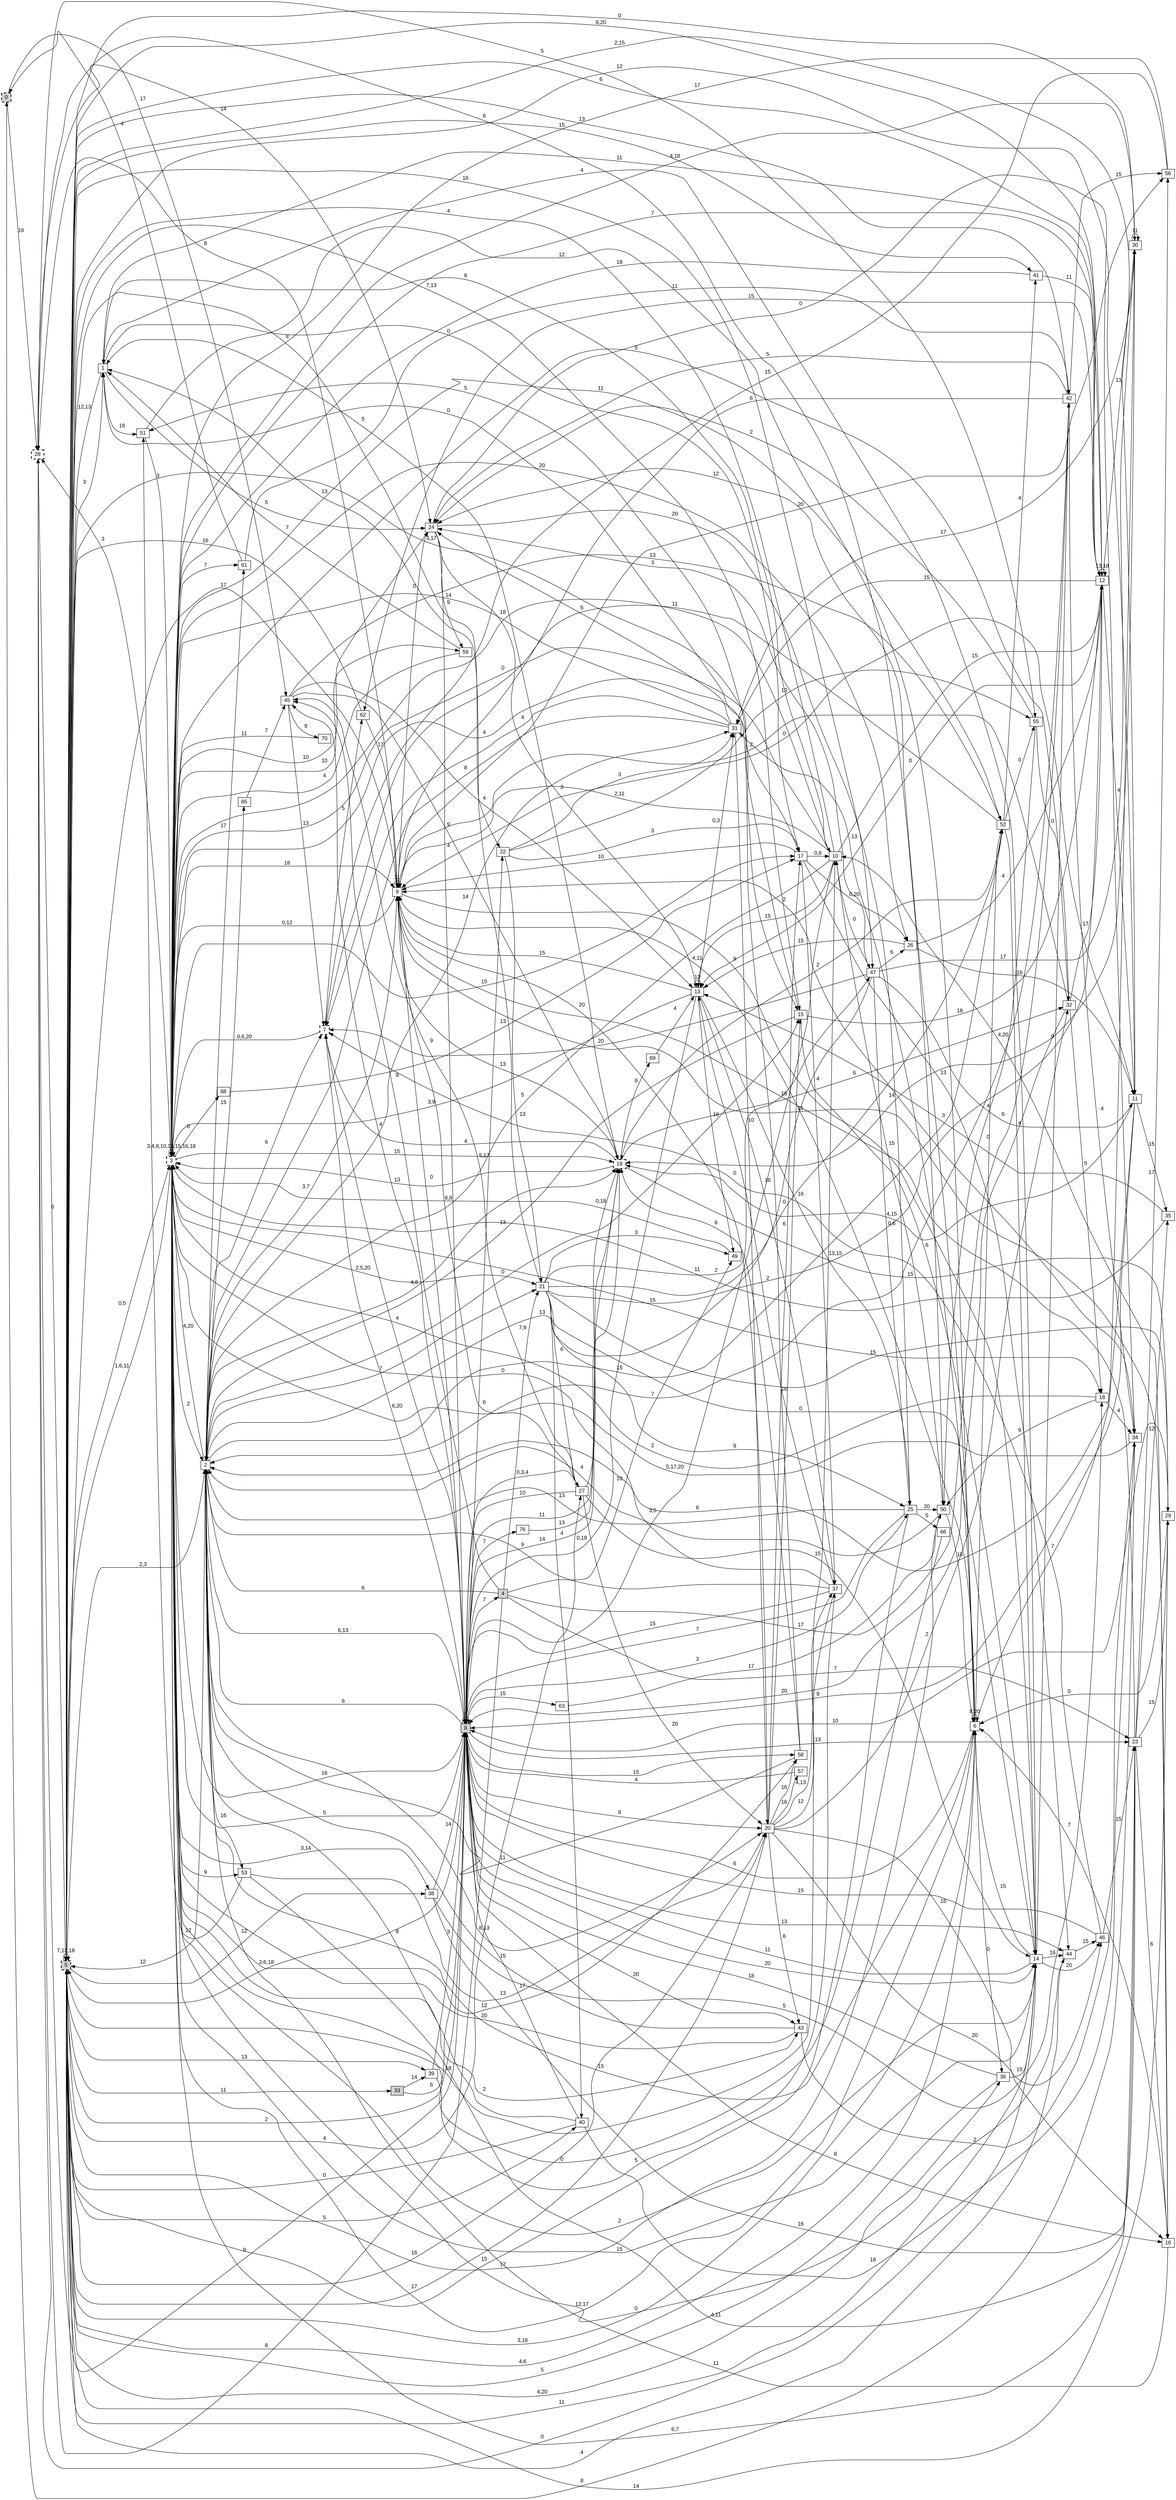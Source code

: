 digraph "NDFA" {
  rankdir=LR
  node [shape=box width=0.1 height=0.1 fontname=Arial]
  edge [fontname=Arial]
/* Estados */
 s0 [label="0" style="filled,bold,dashed"] /* I:1 F:1 D:0 */
 s1 [label="1" ] /* I:0 F:0 D:0 */
 s2 [label="2" ] /* I:0 F:0 D:0 */
 s3 [label="3" style="bold,dashed"] /* I:0 F:1 D:0 */
 s4 [label="4" style="filled"] /* I:1 F:0 D:0 */
 s5 [label="5" style="filled,bold,dashed"] /* I:1 F:1 D:0 */
 s6 [label="6" ] /* I:0 F:0 D:0 */
 s7 [label="7" style="bold,dashed"] /* I:0 F:1 D:0 */
 s8 [label="8" style="filled"] /* I:1 F:0 D:0 */
 s9 [label="9" ] /* I:0 F:0 D:0 */
 s10 [label="10" ] /* I:0 F:0 D:0 */
 s11 [label="11" ] /* I:0 F:0 D:0 */
 s12 [label="12" ] /* I:0 F:0 D:0 */
 s13 [label="13" ] /* I:0 F:0 D:0 */
 s14 [label="14" ] /* I:0 F:0 D:0 */
 s15 [label="15" ] /* I:0 F:0 D:0 */
 s16 [label="16" ] /* I:0 F:0 D:0 */
 s17 [label="17" ] /* I:0 F:0 D:0 */
 s18 [label="18" ] /* I:0 F:0 D:0 */
 s19 [label="19" style="bold,dashed"] /* I:0 F:1 D:0 */
 s20 [label="20" ] /* I:0 F:0 D:0 */
 s21 [label="21" ] /* I:0 F:0 D:0 */
 s22 [label="22" ] /* I:0 F:0 D:0 */
 s23 [label="23" ] /* I:0 F:0 D:0 */
 s24 [label="24" ] /* I:0 F:0 D:0 */
 s25 [label="25" ] /* I:0 F:0 D:0 */
 s26 [label="26" ] /* I:0 F:0 D:0 */
 s27 [label="27" ] /* I:0 F:0 D:0 */
 s28 [label="28" style="bold,dashed"] /* I:0 F:1 D:0 */
 s29 [label="29" ] /* I:0 F:0 D:0 */
 s30 [label="30" ] /* I:0 F:0 D:0 */
 s31 [label="31" ] /* I:0 F:0 D:0 */
 s32 [label="32" ] /* I:0 F:0 D:0 */
 s33 [label="33" style="filled"] /* I:1 F:0 D:0 */
 s34 [label="34" ] /* I:0 F:0 D:0 */
 s35 [label="35" ] /* I:0 F:0 D:0 */
 s36 [label="36" ] /* I:0 F:0 D:0 */
 s37 [label="37" ] /* I:0 F:0 D:0 */
 s38 [label="38" ] /* I:0 F:0 D:0 */
 s39 [label="39" ] /* I:0 F:0 D:0 */
 s40 [label="40" ] /* I:0 F:0 D:0 */
 s41 [label="41" ] /* I:0 F:0 D:0 */
 s42 [label="42" ] /* I:0 F:0 D:0 */
 s43 [label="43" ] /* I:0 F:0 D:0 */
 s44 [label="44" ] /* I:0 F:0 D:0 */
 s45 [label="45" ] /* I:0 F:0 D:0 */
 s46 [label="46" ] /* I:0 F:0 D:0 */
 s47 [label="47" ] /* I:0 F:0 D:0 */
 s49 [label="49" ] /* I:0 F:0 D:0 */
 s50 [label="50" ] /* I:0 F:0 D:0 */
 s51 [label="51" ] /* I:0 F:0 D:0 */
 s52 [label="52" ] /* I:0 F:0 D:0 */
 s53 [label="53" ] /* I:0 F:0 D:0 */
 s55 [label="55" ] /* I:0 F:0 D:0 */
 s56 [label="56" ] /* I:0 F:0 D:0 */
 s57 [label="57" ] /* I:0 F:0 D:0 */
 s58 [label="58" ] /* I:0 F:0 D:0 */
 s59 [label="59" ] /* I:0 F:0 D:0 */
 s61 [label="61" ] /* I:0 F:0 D:0 */
 s62 [label="62" ] /* I:0 F:0 D:0 */
 s63 [label="63" ] /* I:0 F:0 D:0 */
 s65 [label="65" ] /* I:0 F:0 D:0 */
 s66 [label="66" ] /* I:0 F:0 D:0 */
 s68 [label="68" ] /* I:0 F:0 D:0 */
 s69 [label="69" ] /* I:0 F:0 D:0 */
 s70 [label="70" ] /* I:0 F:0 D:0 */
 s76 [label="76" ] /* I:0 F:0 D:0 */
/* Transiciones */
  s0 -> s28 [label="16"]
  s0 -> s45 [label="17"]
  s1 -> s5 [label="12,13"]
  s1 -> s14 [label="4"]
  s1 -> s17 [label="0"]
  s1 -> s24 [label="5"]
  s1 -> s51 [label="16"]
  s2 -> s3 [label="4,20"]
  s2 -> s5 [label="12"]
  s2 -> s7 [label="6"]
  s2 -> s8 [label="6,13"]
  s2 -> s9 [label="3,7"]
  s2 -> s15 [label="0"]
  s2 -> s19 [label="4,6"]
  s2 -> s20 [label="8,13"]
  s2 -> s21 [label="7"]
  s2 -> s31 [label="14"]
  s2 -> s52 [label="15"]
  s2 -> s53 [label="16"]
  s2 -> s61 [label="17"]
  s2 -> s65 [label="15"]
  s3 -> s2 [label="2"]
  s3 -> s3 [label="3,4,8,10,13,15,16,18"]
  s3 -> s5 [label="1,6,11"]
  s3 -> s6 [label="12,17"]
  s3 -> s8 [label="16"]
  s3 -> s9 [label="18"]
  s3 -> s10 [label="0"]
  s3 -> s12 [label="7"]
  s3 -> s14 [label="2"]
  s3 -> s15 [label="4"]
  s3 -> s17 [label="15"]
  s3 -> s18 [label="15"]
  s3 -> s19 [label="15"]
  s3 -> s21 [label="2,5,20"]
  s3 -> s24 [label="10"]
  s3 -> s26 [label="20"]
  s3 -> s28 [label="3"]
  s3 -> s32 [label="5"]
  s3 -> s38 [label="3,14"]
  s3 -> s43 [label="2"]
  s3 -> s44 [label="0"]
  s3 -> s52 [label="11"]
  s3 -> s53 [label="9"]
  s3 -> s58 [label="12"]
  s3 -> s59 [label="10"]
  s3 -> s61 [label="7"]
  s3 -> s68 [label="0"]
  s4 -> s2 [label="6"]
  s4 -> s21 [label="7,9"]
  s4 -> s23 [label="7"]
  s4 -> s28 [label="8"]
  s4 -> s42 [label="17"]
  s4 -> s45 [label="9"]
  s4 -> s49 [label="10"]
  s5 -> s1 [label="3"]
  s5 -> s2 [label="2,3"]
  s5 -> s3 [label="0,5"]
  s5 -> s5 [label="7,13,18"]
  s5 -> s6 [label="4,6"]
  s5 -> s8 [label="2"]
  s5 -> s11 [label="2,15"]
  s5 -> s12 [label="6"]
  s5 -> s15 [label="7,13"]
  s5 -> s17 [label="3,17"]
  s5 -> s20 [label="17"]
  s5 -> s22 [label="8"]
  s5 -> s27 [label="4"]
  s5 -> s30 [label="0"]
  s5 -> s33 [label="11"]
  s5 -> s36 [label="4,20"]
  s5 -> s38 [label="12"]
  s5 -> s39 [label="13"]
  s5 -> s40 [label="5"]
  s5 -> s41 [label="15"]
  s5 -> s42 [label="13"]
  s5 -> s47 [label="16"]
  s6 -> s2 [label="15"]
  s6 -> s5 [label="3,18"]
  s6 -> s6 [label="8,20"]
  s6 -> s8 [label="6"]
  s6 -> s9 [label="4,11"]
  s6 -> s24 [label="12"]
  s6 -> s30 [label="7"]
  s6 -> s31 [label="13"]
  s6 -> s36 [label="0"]
  s6 -> s52 [label="0"]
  s7 -> s3 [label="0,6,20"]
  s7 -> s8 [label="4"]
  s7 -> s62 [label="5"]
  s8 -> s2 [label="6"]
  s8 -> s3 [label="5"]
  s8 -> s4 [label="7"]
  s8 -> s5 [label="2,6,18"]
  s8 -> s7 [label="6,20"]
  s8 -> s8 [label="6"]
  s8 -> s14 [label="20"]
  s8 -> s16 [label="8"]
  s8 -> s19 [label="14"]
  s8 -> s20 [label="8"]
  s8 -> s22 [label="5,17"]
  s8 -> s23 [label="13"]
  s8 -> s25 [label="3"]
  s8 -> s27 [label="0,3,4"]
  s8 -> s28 [label="9"]
  s8 -> s43 [label="20"]
  s8 -> s44 [label="13"]
  s8 -> s45 [label="4"]
  s8 -> s58 [label="15"]
  s8 -> s63 [label="15"]
  s8 -> s76 [label="7"]
  s9 -> s3 [label="0,12"]
  s9 -> s5 [label="17"]
  s9 -> s8 [label="0"]
  s9 -> s9 [label="11"]
  s9 -> s14 [label="9"]
  s9 -> s16 [label="11"]
  s9 -> s19 [label="13"]
  s9 -> s20 [label="20"]
  s9 -> s24 [label="0"]
  s9 -> s28 [label="8"]
  s9 -> s56 [label="20"]
  s10 -> s1 [label="8"]
  s10 -> s2 [label="5"]
  s10 -> s3 [label="18"]
  s10 -> s5 [label="4"]
  s10 -> s8 [label="3,5"]
  s10 -> s9 [label="2,11"]
  s10 -> s12 [label="15"]
  s10 -> s13 [label="15"]
  s10 -> s47 [label="0"]
  s11 -> s2 [label="6"]
  s11 -> s5 [label="12"]
  s11 -> s8 [label="9"]
  s11 -> s9 [label="0"]
  s11 -> s19 [label="4,15"]
  s11 -> s35 [label="15"]
  s12 -> s1 [label="11"]
  s12 -> s5 [label="8,20"]
  s12 -> s11 [label="4"]
  s12 -> s12 [label="13,18"]
  s12 -> s13 [label="0"]
  s12 -> s30 [label="13"]
  s12 -> s31 [label="15"]
  s12 -> s62 [label="15"]
  s13 -> s3 [label="3,9"]
  s13 -> s8 [label="0,18"]
  s13 -> s9 [label="15"]
  s13 -> s13 [label="13"]
  s13 -> s25 [label="16"]
  s13 -> s31 [label="0,3"]
  s13 -> s37 [label="16"]
  s13 -> s49 [label="18"]
  s14 -> s3 [label="15"]
  s14 -> s5 [label="11"]
  s14 -> s6 [label="15"]
  s14 -> s8 [label="11"]
  s14 -> s28 [label="0"]
  s14 -> s42 [label="0"]
  s14 -> s44 [label="16"]
  s14 -> s46 [label="20"]
  s15 -> s2 [label="13"]
  s15 -> s12 [label="18"]
  s15 -> s14 [label="6"]
  s15 -> s51 [label="5"]
  s16 -> s2 [label="11"]
  s16 -> s6 [label="7"]
  s16 -> s10 [label="4,20"]
  s17 -> s9 [label="10"]
  s17 -> s10 [label="0,6"]
  s17 -> s26 [label="0,20"]
  s17 -> s37 [label="4"]
  s17 -> s44 [label="13"]
  s18 -> s3 [label="2"]
  s18 -> s34 [label="4"]
  s18 -> s50 [label="9"]
  s19 -> s1 [label="5"]
  s19 -> s3 [label="13"]
  s19 -> s7 [label="4"]
  s19 -> s8 [label="11"]
  s19 -> s29 [label="15"]
  s19 -> s32 [label="6"]
  s19 -> s69 [label="8"]
  s20 -> s5 [label="16"]
  s20 -> s10 [label="4,13"]
  s20 -> s15 [label="16"]
  s20 -> s16 [label="20"]
  s20 -> s17 [label="6"]
  s20 -> s32 [label="2"]
  s20 -> s37 [label="12"]
  s20 -> s43 [label="6"]
  s20 -> s46 [label="15"]
  s20 -> s57 [label="16"]
  s20 -> s58 [label="16"]
  s21 -> s1 [label="13"]
  s21 -> s12 [label="13,15"]
  s21 -> s14 [label="0"]
  s21 -> s25 [label="9"]
  s21 -> s27 [label="6"]
  s21 -> s29 [label="15"]
  s21 -> s40 [label="4"]
  s21 -> s47 [label="2"]
  s21 -> s49 [label="3"]
  s21 -> s52 [label="0"]
  s22 -> s17 [label="3"]
  s22 -> s21 [label="13"]
  s22 -> s31 [label="3"]
  s22 -> s55 [label="13"]
  s23 -> s3 [label="6,7"]
  s23 -> s9 [label="18"]
  s23 -> s16 [label="6"]
  s23 -> s29 [label="15"]
  s23 -> s35 [label="12"]
  s23 -> s56 [label="17"]
  s24 -> s8 [label="4"]
  s24 -> s13 [label="3"]
  s24 -> s25 [label="20"]
  s24 -> s34 [label="0"]
  s24 -> s59 [label="9"]
  s25 -> s2 [label="13"]
  s25 -> s5 [label="15"]
  s25 -> s8 [label="7"]
  s25 -> s50 [label="20"]
  s25 -> s66 [label="5"]
  s26 -> s11 [label="16"]
  s26 -> s12 [label="4"]
  s26 -> s13 [label="15"]
  s27 -> s8 [label="10"]
  s27 -> s9 [label="6"]
  s27 -> s14 [label="15"]
  s27 -> s19 [label="0,18"]
  s27 -> s20 [label="20"]
  s27 -> s45 [label="9"]
  s28 -> s5 [label="6"]
  s28 -> s24 [label="14"]
  s28 -> s50 [label="6"]
  s28 -> s55 [label="5"]
  s29 -> s5 [label="14"]
  s29 -> s6 [label="0"]
  s29 -> s8 [label="10"]
  s30 -> s3 [label="4,18"]
  s30 -> s19 [label="14"]
  s30 -> s30 [label="11"]
  s30 -> s31 [label="17"]
  s31 -> s2 [label="8"]
  s31 -> s3 [label="14"]
  s31 -> s7 [label="4"]
  s31 -> s20 [label="10"]
  s31 -> s24 [label="5"]
  s32 -> s8 [label="20"]
  s32 -> s9 [label="2"]
  s32 -> s12 [label="17"]
  s32 -> s18 [label="5"]
  s33 -> s8 [label="6"]
  s33 -> s39 [label="14"]
  s34 -> s0 [label="8"]
  s34 -> s3 [label="5,17,20"]
  s34 -> s9 [label="2"]
  s35 -> s3 [label="11"]
  s35 -> s13 [label="3"]
  s36 -> s5 [label="5"]
  s36 -> s8 [label="18"]
  s36 -> s14 [label="15"]
  s37 -> s2 [label="9"]
  s37 -> s3 [label="0"]
  s37 -> s5 [label="18"]
  s37 -> s8 [label="15"]
  s37 -> s13 [label="2"]
  s38 -> s8 [label="14"]
  s38 -> s18 [label="5"]
  s38 -> s23 [label="16"]
  s39 -> s8 [label="3"]
  s39 -> s37 [label="5"]
  s40 -> s2 [label="8"]
  s40 -> s5 [label="0"]
  s40 -> s8 [label="17"]
  s40 -> s34 [label="18"]
  s41 -> s3 [label="18"]
  s41 -> s12 [label="11"]
  s42 -> s2 [label="7"]
  s42 -> s9 [label="6"]
  s42 -> s24 [label="5"]
  s42 -> s34 [label="4"]
  s42 -> s56 [label="15"]
  s43 -> s2 [label="15"]
  s43 -> s3 [label="20"]
  s43 -> s34 [label="2"]
  s44 -> s5 [label="4"]
  s44 -> s46 [label="15"]
  s45 -> s7 [label="13"]
  s45 -> s13 [label="4"]
  s45 -> s19 [label="9"]
  s45 -> s52 [label="13"]
  s45 -> s70 [label="9"]
  s46 -> s7 [label="0"]
  s46 -> s8 [label="15"]
  s46 -> s23 [label="15"]
  s47 -> s2 [label="13"]
  s47 -> s7 [label="20"]
  s47 -> s11 [label="6"]
  s47 -> s24 [label="3"]
  s47 -> s25 [label="0,6"]
  s47 -> s26 [label="6"]
  s47 -> s30 [label="17"]
  s49 -> s3 [label="6,8"]
  s50 -> s2 [label="4"]
  s50 -> s5 [label="17"]
  s50 -> s6 [label="10"]
  s50 -> s10 [label="15"]
  s51 -> s3 [label="3"]
  s51 -> s6 [label="12"]
  s52 -> s7 [label="11"]
  s52 -> s14 [label="4"]
  s52 -> s19 [label="2"]
  s52 -> s41 [label="4"]
  s52 -> s55 [label="0"]
  s53 -> s20 [label="13"]
  s53 -> s23 [label="4,11"]
  s53 -> s51 [label="12"]
  s55 -> s24 [label="2"]
  s55 -> s32 [label="0"]
  s55 -> s50 [label="4"]
  s56 -> s3 [label="17"]
  s56 -> s7 [label="15"]
  s57 -> s8 [label="4"]
  s58 -> s1 [label="0"]
  s58 -> s2 [label="11"]
  s58 -> s19 [label="6"]
  s59 -> s1 [label="7"]
  s59 -> s3 [label="4"]
  s61 -> s0 [label="4"]
  s61 -> s42 [label="11"]
  s62 -> s5 [label="16"]
  s62 -> s9 [label="17"]
  s63 -> s50 [label="17"]
  s65 -> s45 [label="7"]
  s66 -> s3 [label="0"]
  s68 -> s17 [label="13"]
  s69 -> s13 [label="4"]
  s70 -> s3 [label="11"]
  s76 -> s19 [label="13"]
}
